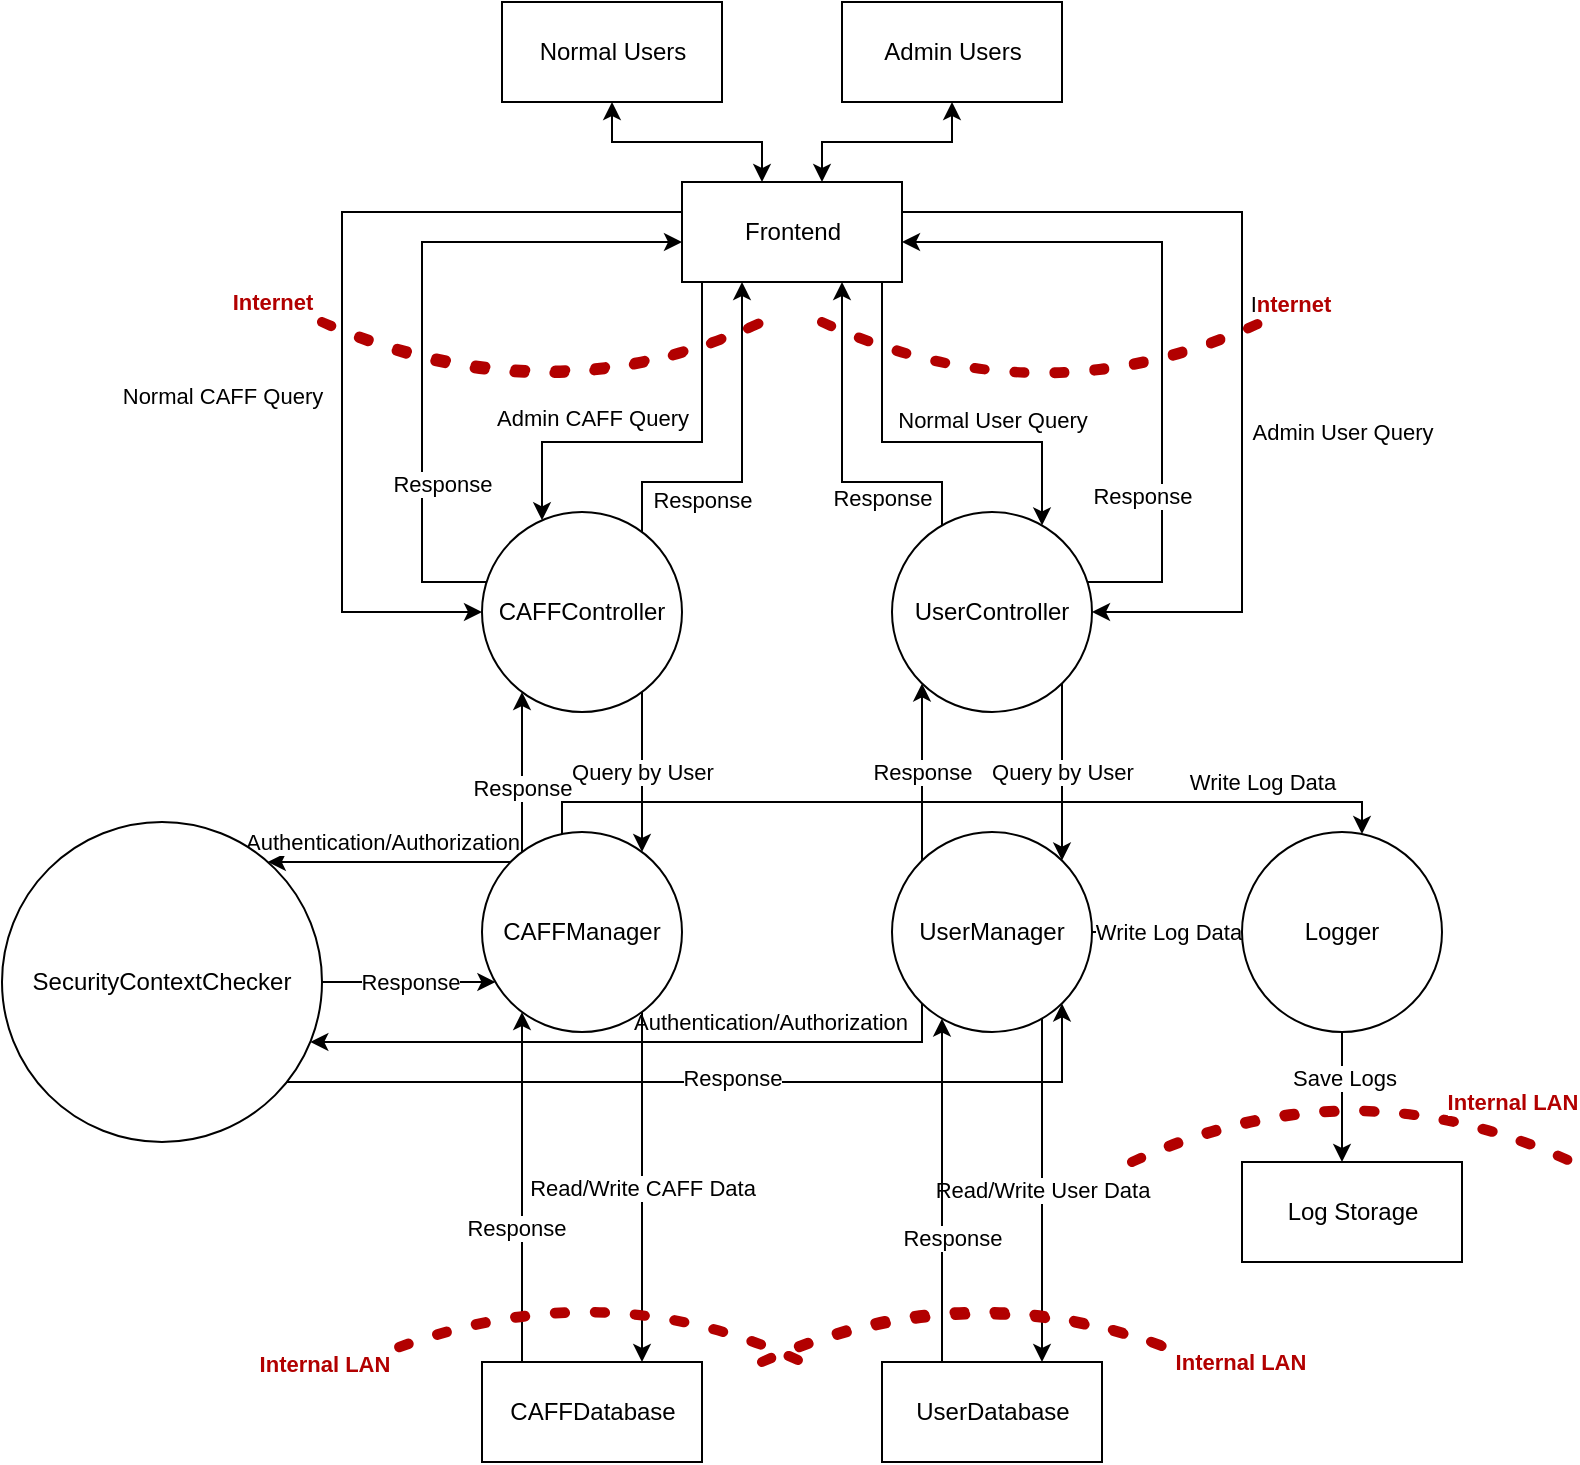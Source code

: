 <mxfile version="20.4.1" type="device"><diagram id="hvYiyGDjqY1dtr-vw65M" name="Page-1"><mxGraphModel dx="1422" dy="762" grid="1" gridSize="10" guides="1" tooltips="1" connect="1" arrows="1" fold="1" page="1" pageScale="1" pageWidth="850" pageHeight="1100" math="0" shadow="0"><root><mxCell id="0"/><mxCell id="1" parent="0"/><mxCell id="VrwnUtM9Px1GdAJl6uYB-10" value="Response" style="edgeStyle=orthogonalEdgeStyle;rounded=0;orthogonalLoop=1;jettySize=auto;html=1;" parent="1" source="-snL9GGnlWOhg4LXgs6E-10" target="-snL9GGnlWOhg4LXgs6E-3" edge="1"><mxGeometry relative="1" as="geometry"><Array as="points"><mxPoint x="260" y="720"/><mxPoint x="260" y="720"/></Array><mxPoint x="200" y="695" as="sourcePoint"/><mxPoint x="280" y="710" as="targetPoint"/></mxGeometry></mxCell><mxCell id="VrwnUtM9Px1GdAJl6uYB-12" style="edgeStyle=orthogonalEdgeStyle;rounded=0;orthogonalLoop=1;jettySize=auto;html=1;" parent="1" source="-snL9GGnlWOhg4LXgs6E-10" target="-snL9GGnlWOhg4LXgs6E-4" edge="1"><mxGeometry relative="1" as="geometry"><Array as="points"><mxPoint x="570" y="770"/></Array><mxPoint x="200" y="770" as="sourcePoint"/><mxPoint x="570" y="720" as="targetPoint"/></mxGeometry></mxCell><mxCell id="VrwnUtM9Px1GdAJl6uYB-27" value="Response" style="edgeLabel;html=1;align=center;verticalAlign=middle;resizable=0;points=[];" parent="VrwnUtM9Px1GdAJl6uYB-12" vertex="1" connectable="0"><mxGeometry x="0.043" y="2" relative="1" as="geometry"><mxPoint as="offset"/></mxGeometry></mxCell><mxCell id="VrwnUtM9Px1GdAJl6uYB-4" value="Query by User" style="edgeStyle=orthogonalEdgeStyle;rounded=0;orthogonalLoop=1;jettySize=auto;html=1;" parent="1" source="-snL9GGnlWOhg4LXgs6E-1" target="-snL9GGnlWOhg4LXgs6E-3" edge="1"><mxGeometry relative="1" as="geometry"><Array as="points"><mxPoint x="360" y="610"/><mxPoint x="360" y="610"/></Array><mxPoint x="300" y="560" as="sourcePoint"/><mxPoint x="360" y="670" as="targetPoint"/></mxGeometry></mxCell><mxCell id="VrwnUtM9Px1GdAJl6uYB-36" style="edgeStyle=orthogonalEdgeStyle;rounded=0;sketch=0;orthogonalLoop=1;jettySize=auto;html=1;shadow=0;strokeWidth=1;fontSize=2;endSize=6;" parent="1" source="-snL9GGnlWOhg4LXgs6E-1" target="VrwnUtM9Px1GdAJl6uYB-30" edge="1"><mxGeometry relative="1" as="geometry"><Array as="points"><mxPoint x="250" y="520"/><mxPoint x="250" y="350"/></Array><mxPoint x="280" y="520" as="sourcePoint"/></mxGeometry></mxCell><mxCell id="VrwnUtM9Px1GdAJl6uYB-45" value="Response" style="edgeLabel;html=1;align=center;verticalAlign=middle;resizable=0;points=[];fontSize=11;" parent="VrwnUtM9Px1GdAJl6uYB-36" vertex="1" connectable="0"><mxGeometry x="-0.505" relative="1" as="geometry"><mxPoint x="10" as="offset"/></mxGeometry></mxCell><mxCell id="VrwnUtM9Px1GdAJl6uYB-40" style="edgeStyle=orthogonalEdgeStyle;rounded=0;sketch=0;orthogonalLoop=1;jettySize=auto;html=1;shadow=0;strokeWidth=1;fontSize=2;endSize=6;" parent="1" source="-snL9GGnlWOhg4LXgs6E-1" target="VrwnUtM9Px1GdAJl6uYB-30" edge="1"><mxGeometry relative="1" as="geometry"><mxPoint x="540" y="360" as="targetPoint"/><Array as="points"><mxPoint x="360" y="470"/><mxPoint x="410" y="470"/></Array><mxPoint x="360" y="510" as="sourcePoint"/></mxGeometry></mxCell><mxCell id="VrwnUtM9Px1GdAJl6uYB-47" value="Response" style="edgeLabel;html=1;align=center;verticalAlign=middle;resizable=0;points=[];fontSize=11;" parent="VrwnUtM9Px1GdAJl6uYB-40" vertex="1" connectable="0"><mxGeometry x="0.806" y="2" relative="1" as="geometry"><mxPoint x="-18" y="92" as="offset"/></mxGeometry></mxCell><mxCell id="VrwnUtM9Px1GdAJl6uYB-7" value="Response" style="edgeStyle=orthogonalEdgeStyle;rounded=0;orthogonalLoop=1;jettySize=auto;html=1;" parent="1" source="-snL9GGnlWOhg4LXgs6E-4" target="-snL9GGnlWOhg4LXgs6E-2" edge="1"><mxGeometry relative="1" as="geometry"><Array as="points"><mxPoint x="500" y="610"/><mxPoint x="500" y="610"/></Array><mxPoint x="500" y="670" as="sourcePoint"/><mxPoint x="570" y="560" as="targetPoint"/></mxGeometry></mxCell><mxCell id="VrwnUtM9Px1GdAJl6uYB-11" style="edgeStyle=orthogonalEdgeStyle;rounded=0;orthogonalLoop=1;jettySize=auto;html=1;" parent="1" source="-snL9GGnlWOhg4LXgs6E-4" target="-snL9GGnlWOhg4LXgs6E-10" edge="1"><mxGeometry relative="1" as="geometry"><Array as="points"><mxPoint x="500" y="750"/></Array><mxPoint x="500" y="720" as="sourcePoint"/><mxPoint x="200" y="750" as="targetPoint"/></mxGeometry></mxCell><mxCell id="VrwnUtM9Px1GdAJl6uYB-26" value="Authentication/Authorization" style="edgeLabel;html=1;align=center;verticalAlign=middle;resizable=0;points=[];" parent="VrwnUtM9Px1GdAJl6uYB-11" vertex="1" connectable="0"><mxGeometry x="0.697" y="5" relative="1" as="geometry"><mxPoint x="180" y="-15" as="offset"/></mxGeometry></mxCell><mxCell id="VrwnUtM9Px1GdAJl6uYB-16" value="Read/Write User Data" style="edgeStyle=orthogonalEdgeStyle;rounded=0;orthogonalLoop=1;jettySize=auto;html=1;" parent="1" source="-snL9GGnlWOhg4LXgs6E-4" target="qdXoBajpScxkdzgFE5A5-8" edge="1"><mxGeometry relative="1" as="geometry"><Array as="points"><mxPoint x="560" y="810"/><mxPoint x="560" y="810"/></Array><mxPoint x="510" y="720" as="sourcePoint"/></mxGeometry></mxCell><mxCell id="VrwnUtM9Px1GdAJl6uYB-18" value="Write Log Data" style="edgeStyle=orthogonalEdgeStyle;rounded=0;orthogonalLoop=1;jettySize=auto;html=1;" parent="1" source="-snL9GGnlWOhg4LXgs6E-4" target="-snL9GGnlWOhg4LXgs6E-5" edge="1"><mxGeometry relative="1" as="geometry"><Array as="points"><mxPoint x="620" y="695"/><mxPoint x="620" y="695"/></Array><mxPoint x="590" y="680" as="sourcePoint"/><mxPoint x="660" y="680" as="targetPoint"/></mxGeometry></mxCell><mxCell id="VrwnUtM9Px1GdAJl6uYB-56" style="edgeStyle=orthogonalEdgeStyle;rounded=0;sketch=0;orthogonalLoop=1;jettySize=auto;html=1;shadow=0;strokeWidth=1;fontSize=11;fontColor=#B20000;endSize=6;" parent="1" source="-snL9GGnlWOhg4LXgs6E-5" target="VrwnUtM9Px1GdAJl6uYB-55" edge="1"><mxGeometry relative="1" as="geometry"><Array as="points"><mxPoint x="710" y="790"/><mxPoint x="710" y="790"/></Array><mxPoint x="715" y="720" as="sourcePoint"/></mxGeometry></mxCell><mxCell id="VrwnUtM9Px1GdAJl6uYB-57" value="&lt;font color=&quot;#000000&quot;&gt;Save Logs&lt;/font&gt;" style="edgeLabel;html=1;align=center;verticalAlign=middle;resizable=0;points=[];fontSize=11;fontColor=#B20000;" parent="VrwnUtM9Px1GdAJl6uYB-56" vertex="1" connectable="0"><mxGeometry x="-0.289" y="1" relative="1" as="geometry"><mxPoint as="offset"/></mxGeometry></mxCell><mxCell id="VrwnUtM9Px1GdAJl6uYB-6" value="Query by User" style="edgeStyle=orthogonalEdgeStyle;rounded=0;orthogonalLoop=1;jettySize=auto;html=1;" parent="1" source="-snL9GGnlWOhg4LXgs6E-2" target="-snL9GGnlWOhg4LXgs6E-4" edge="1"><mxGeometry relative="1" as="geometry"><Array as="points"><mxPoint x="570" y="610"/><mxPoint x="570" y="610"/></Array><mxPoint x="500" y="560" as="sourcePoint"/><mxPoint x="560" y="670" as="targetPoint"/></mxGeometry></mxCell><mxCell id="VrwnUtM9Px1GdAJl6uYB-38" style="edgeStyle=orthogonalEdgeStyle;rounded=0;sketch=0;orthogonalLoop=1;jettySize=auto;html=1;shadow=0;strokeWidth=1;fontSize=2;endSize=6;" parent="1" source="-snL9GGnlWOhg4LXgs6E-2" target="VrwnUtM9Px1GdAJl6uYB-30" edge="1"><mxGeometry relative="1" as="geometry"><mxPoint x="590" y="350" as="targetPoint"/><Array as="points"><mxPoint x="620" y="520"/><mxPoint x="620" y="350"/></Array><mxPoint x="590" y="520" as="sourcePoint"/></mxGeometry></mxCell><mxCell id="VrwnUtM9Px1GdAJl6uYB-51" value="Response" style="edgeLabel;html=1;align=center;verticalAlign=middle;resizable=0;points=[];fontSize=11;" parent="VrwnUtM9Px1GdAJl6uYB-38" vertex="1" connectable="0"><mxGeometry x="-0.524" relative="1" as="geometry"><mxPoint x="-10" as="offset"/></mxGeometry></mxCell><mxCell id="VrwnUtM9Px1GdAJl6uYB-39" style="edgeStyle=orthogonalEdgeStyle;rounded=0;sketch=0;orthogonalLoop=1;jettySize=auto;html=1;shadow=0;strokeWidth=1;fontSize=2;endSize=6;" parent="1" source="-snL9GGnlWOhg4LXgs6E-2" target="VrwnUtM9Px1GdAJl6uYB-30" edge="1"><mxGeometry relative="1" as="geometry"><Array as="points"><mxPoint x="510" y="470"/><mxPoint x="460" y="470"/></Array><mxPoint x="510" y="510" as="sourcePoint"/></mxGeometry></mxCell><mxCell id="VrwnUtM9Px1GdAJl6uYB-49" value="Response" style="edgeLabel;html=1;align=center;verticalAlign=middle;resizable=0;points=[];fontSize=11;" parent="VrwnUtM9Px1GdAJl6uYB-39" vertex="1" connectable="0"><mxGeometry x="0.726" y="3" relative="1" as="geometry"><mxPoint x="23" y="84" as="offset"/></mxGeometry></mxCell><mxCell id="VrwnUtM9Px1GdAJl6uYB-17" style="edgeStyle=orthogonalEdgeStyle;rounded=0;orthogonalLoop=1;jettySize=auto;html=1;" parent="1" source="qdXoBajpScxkdzgFE5A5-8" target="-snL9GGnlWOhg4LXgs6E-4" edge="1"><mxGeometry relative="1" as="geometry"><Array as="points"><mxPoint x="510" y="820"/><mxPoint x="510" y="820"/></Array><mxPoint x="550" y="720" as="targetPoint"/></mxGeometry></mxCell><mxCell id="VrwnUtM9Px1GdAJl6uYB-29" value="Response" style="edgeLabel;html=1;align=center;verticalAlign=middle;resizable=0;points=[];" parent="VrwnUtM9Px1GdAJl6uYB-17" vertex="1" connectable="0"><mxGeometry x="-0.274" y="-5" relative="1" as="geometry"><mxPoint as="offset"/></mxGeometry></mxCell><mxCell id="qdXoBajpScxkdzgFE5A5-8" value="UserDatabase" style="html=1;rounded=0;" parent="1" vertex="1"><mxGeometry x="480" y="910" width="110" height="50" as="geometry"/></mxCell><mxCell id="VrwnUtM9Px1GdAJl6uYB-15" style="edgeStyle=orthogonalEdgeStyle;rounded=0;orthogonalLoop=1;jettySize=auto;html=1;" parent="1" source="qdXoBajpScxkdzgFE5A5-9" target="-snL9GGnlWOhg4LXgs6E-3" edge="1"><mxGeometry relative="1" as="geometry"><Array as="points"><mxPoint x="300" y="830"/><mxPoint x="300" y="830"/></Array><mxPoint x="370" y="720" as="targetPoint"/></mxGeometry></mxCell><mxCell id="VrwnUtM9Px1GdAJl6uYB-28" value="Response" style="edgeLabel;html=1;align=center;verticalAlign=middle;resizable=0;points=[];" parent="VrwnUtM9Px1GdAJl6uYB-15" vertex="1" connectable="0"><mxGeometry x="-0.232" y="3" relative="1" as="geometry"><mxPoint as="offset"/></mxGeometry></mxCell><mxCell id="qdXoBajpScxkdzgFE5A5-9" value="CAFFDatabase" style="html=1;rounded=0;" parent="1" vertex="1"><mxGeometry x="280" y="910" width="110" height="50" as="geometry"/></mxCell><mxCell id="VrwnUtM9Px1GdAJl6uYB-5" value="Response" style="edgeStyle=orthogonalEdgeStyle;rounded=0;orthogonalLoop=1;jettySize=auto;html=1;" parent="1" target="-snL9GGnlWOhg4LXgs6E-1" edge="1"><mxGeometry relative="1" as="geometry"><Array as="points"><mxPoint x="300" y="640"/><mxPoint x="300" y="640"/></Array><mxPoint x="300" y="670" as="sourcePoint"/><mxPoint x="370" y="560" as="targetPoint"/></mxGeometry></mxCell><mxCell id="VrwnUtM9Px1GdAJl6uYB-9" value="Authentication/Authorization" style="edgeStyle=orthogonalEdgeStyle;rounded=0;orthogonalLoop=1;jettySize=auto;html=1;" parent="1" source="-snL9GGnlWOhg4LXgs6E-3" target="-snL9GGnlWOhg4LXgs6E-10" edge="1"><mxGeometry x="0.059" y="-10" relative="1" as="geometry"><Array as="points"><mxPoint x="230" y="660"/><mxPoint x="230" y="660"/></Array><mxPoint as="offset"/><mxPoint x="280" y="680" as="sourcePoint"/><mxPoint x="230" y="695" as="targetPoint"/></mxGeometry></mxCell><mxCell id="VrwnUtM9Px1GdAJl6uYB-13" value="Read/Write CAFF Data" style="edgeStyle=orthogonalEdgeStyle;rounded=0;orthogonalLoop=1;jettySize=auto;html=1;" parent="1" source="-snL9GGnlWOhg4LXgs6E-3" target="qdXoBajpScxkdzgFE5A5-9" edge="1"><mxGeometry relative="1" as="geometry"><Array as="points"><mxPoint x="360" y="870"/><mxPoint x="360" y="870"/></Array><mxPoint x="300" y="720" as="sourcePoint"/></mxGeometry></mxCell><mxCell id="VrwnUtM9Px1GdAJl6uYB-20" style="edgeStyle=orthogonalEdgeStyle;rounded=0;orthogonalLoop=1;jettySize=auto;html=1;" parent="1" source="-snL9GGnlWOhg4LXgs6E-3" target="-snL9GGnlWOhg4LXgs6E-5" edge="1"><mxGeometry relative="1" as="geometry"><Array as="points"><mxPoint x="320" y="630"/><mxPoint x="720" y="630"/></Array><mxPoint x="320" y="670" as="sourcePoint"/><mxPoint x="720" y="670" as="targetPoint"/></mxGeometry></mxCell><mxCell id="-snL9GGnlWOhg4LXgs6E-9" value="Write Log Data" style="edgeLabel;html=1;align=center;verticalAlign=middle;resizable=0;points=[];" vertex="1" connectable="0" parent="VrwnUtM9Px1GdAJl6uYB-20"><mxGeometry x="0.435" y="4" relative="1" as="geometry"><mxPoint x="56" y="-6" as="offset"/></mxGeometry></mxCell><mxCell id="VrwnUtM9Px1GdAJl6uYB-22" value="" style="endArrow=none;dashed=1;html=1;dashPattern=1 3;strokeWidth=5;curved=1;fillColor=#e51400;strokeColor=#B20000;sketch=1;" parent="1" edge="1"><mxGeometry width="50" height="50" relative="1" as="geometry"><mxPoint x="200" y="390" as="sourcePoint"/><mxPoint x="420" y="390" as="targetPoint"/><Array as="points"><mxPoint x="310" y="440"/></Array></mxGeometry></mxCell><mxCell id="VrwnUtM9Px1GdAJl6uYB-53" value="&lt;b&gt;Internet&lt;/b&gt;" style="edgeLabel;html=1;align=center;verticalAlign=middle;resizable=0;points=[];fontSize=11;fontColor=#B20000;" parent="VrwnUtM9Px1GdAJl6uYB-22" vertex="1" connectable="0"><mxGeometry x="-0.603" y="1" relative="1" as="geometry"><mxPoint x="-69" y="-29" as="offset"/></mxGeometry></mxCell><mxCell id="VrwnUtM9Px1GdAJl6uYB-23" value="I&lt;font color=&quot;#b20000&quot;&gt;&lt;b&gt;nternet&lt;/b&gt;&lt;/font&gt;" style="endArrow=none;dashed=1;html=1;dashPattern=1 3;strokeWidth=5;curved=1;fillColor=#e51400;strokeColor=#B20000;sketch=1;fontColor=#B200000;" parent="1" edge="1"><mxGeometry x="1" y="18" width="50" height="50" relative="1" as="geometry"><mxPoint x="450" y="390" as="sourcePoint"/><mxPoint x="670" y="390" as="targetPoint"/><Array as="points"><mxPoint x="560" y="440"/></Array><mxPoint x="22" y="7" as="offset"/></mxGeometry></mxCell><mxCell id="VrwnUtM9Px1GdAJl6uYB-24" value="" style="endArrow=none;dashed=1;html=1;dashPattern=1 3;strokeWidth=5;curved=1;fillColor=#e51400;strokeColor=#B20000;shadow=0;sketch=1;" parent="1" edge="1"><mxGeometry width="50" height="50" relative="1" as="geometry"><mxPoint x="220" y="910" as="sourcePoint"/><mxPoint x="440" y="910" as="targetPoint"/><Array as="points"><mxPoint x="330" y="860"/></Array></mxGeometry></mxCell><mxCell id="VrwnUtM9Px1GdAJl6uYB-54" value="&lt;b&gt;Internal LAN&lt;/b&gt;" style="edgeLabel;html=1;align=center;verticalAlign=middle;resizable=0;points=[];fontSize=11;fontColor=#B20000;" parent="VrwnUtM9Px1GdAJl6uYB-24" vertex="1" connectable="0"><mxGeometry x="-0.848" y="-1" relative="1" as="geometry"><mxPoint x="-37" y="7" as="offset"/></mxGeometry></mxCell><mxCell id="VrwnUtM9Px1GdAJl6uYB-25" value="&lt;font color=&quot;#b20000&quot;&gt;&lt;b&gt;Internal LAN&lt;/b&gt;&lt;/font&gt;" style="endArrow=none;dashed=1;html=1;dashPattern=1 3;strokeWidth=5;curved=1;fillColor=#e51400;strokeColor=#B20000;shadow=0;sketch=1;" parent="1" edge="1"><mxGeometry x="1" y="20" width="50" height="50" relative="1" as="geometry"><mxPoint x="420" y="910" as="sourcePoint"/><mxPoint x="640" y="910" as="targetPoint"/><Array as="points"><mxPoint x="530" y="860"/></Array><mxPoint x="11" y="18" as="offset"/></mxGeometry></mxCell><mxCell id="VrwnUtM9Px1GdAJl6uYB-32" style="edgeStyle=orthogonalEdgeStyle;sketch=0;orthogonalLoop=1;jettySize=auto;html=1;shadow=0;strokeWidth=1;fontSize=11;rounded=0;endSize=6;" parent="1" source="VrwnUtM9Px1GdAJl6uYB-30" target="-snL9GGnlWOhg4LXgs6E-1" edge="1"><mxGeometry relative="1" as="geometry"><Array as="points"><mxPoint x="210" y="335"/><mxPoint x="210" y="535"/></Array><mxPoint x="280" y="535" as="targetPoint"/></mxGeometry></mxCell><mxCell id="VrwnUtM9Px1GdAJl6uYB-44" value="Normal CAFF Query" style="edgeLabel;html=1;align=center;verticalAlign=middle;resizable=0;points=[];fontSize=11;" parent="VrwnUtM9Px1GdAJl6uYB-32" vertex="1" connectable="0"><mxGeometry x="0.214" relative="1" as="geometry"><mxPoint x="-60" y="-5" as="offset"/></mxGeometry></mxCell><mxCell id="VrwnUtM9Px1GdAJl6uYB-33" style="edgeStyle=orthogonalEdgeStyle;rounded=0;sketch=0;orthogonalLoop=1;jettySize=auto;html=1;shadow=0;strokeWidth=1;fontSize=11;endSize=6;" parent="1" source="VrwnUtM9Px1GdAJl6uYB-30" target="-snL9GGnlWOhg4LXgs6E-2" edge="1"><mxGeometry relative="1" as="geometry"><Array as="points"><mxPoint x="480" y="450"/><mxPoint x="560" y="450"/></Array><mxPoint x="560" y="510" as="targetPoint"/></mxGeometry></mxCell><mxCell id="VrwnUtM9Px1GdAJl6uYB-48" value="Normal User Query" style="edgeLabel;html=1;align=center;verticalAlign=middle;resizable=0;points=[];fontSize=11;" parent="VrwnUtM9Px1GdAJl6uYB-33" vertex="1" connectable="0"><mxGeometry x="-0.867" y="-3" relative="1" as="geometry"><mxPoint x="58" y="55" as="offset"/></mxGeometry></mxCell><mxCell id="VrwnUtM9Px1GdAJl6uYB-30" value="Frontend" style="html=1;rounded=0;" parent="1" vertex="1"><mxGeometry x="380" y="320" width="110" height="50" as="geometry"/></mxCell><mxCell id="VrwnUtM9Px1GdAJl6uYB-34" style="edgeStyle=orthogonalEdgeStyle;rounded=0;sketch=0;orthogonalLoop=1;jettySize=auto;html=1;shadow=0;strokeWidth=1;fontSize=2;endSize=6;" parent="1" source="VrwnUtM9Px1GdAJl6uYB-30" target="-snL9GGnlWOhg4LXgs6E-2" edge="1"><mxGeometry relative="1" as="geometry"><mxPoint x="590" y="335" as="sourcePoint"/><Array as="points"><mxPoint x="660" y="335"/><mxPoint x="660" y="535"/></Array><mxPoint x="590" y="535" as="targetPoint"/></mxGeometry></mxCell><mxCell id="VrwnUtM9Px1GdAJl6uYB-50" value="Admin User Query" style="edgeLabel;html=1;align=center;verticalAlign=middle;resizable=0;points=[];fontSize=11;" parent="VrwnUtM9Px1GdAJl6uYB-34" vertex="1" connectable="0"><mxGeometry x="0.393" relative="1" as="geometry"><mxPoint x="50" y="-30" as="offset"/></mxGeometry></mxCell><mxCell id="VrwnUtM9Px1GdAJl6uYB-35" style="edgeStyle=orthogonalEdgeStyle;rounded=0;sketch=0;orthogonalLoop=1;jettySize=auto;html=1;shadow=0;strokeWidth=1;fontSize=2;endSize=6;" parent="1" source="VrwnUtM9Px1GdAJl6uYB-30" target="-snL9GGnlWOhg4LXgs6E-1" edge="1"><mxGeometry relative="1" as="geometry"><mxPoint x="500" y="360" as="sourcePoint"/><Array as="points"><mxPoint x="390" y="450"/><mxPoint x="310" y="450"/></Array><mxPoint x="310" y="510" as="targetPoint"/></mxGeometry></mxCell><mxCell id="VrwnUtM9Px1GdAJl6uYB-46" value="Admin CAFF Query" style="edgeLabel;html=1;align=center;verticalAlign=middle;resizable=0;points=[];fontSize=11;" parent="VrwnUtM9Px1GdAJl6uYB-35" vertex="1" connectable="0"><mxGeometry x="-0.818" y="-4" relative="1" as="geometry"><mxPoint x="-51" y="50" as="offset"/></mxGeometry></mxCell><mxCell id="VrwnUtM9Px1GdAJl6uYB-55" value="Log Storage" style="html=1;rounded=0;" parent="1" vertex="1"><mxGeometry x="660" y="810" width="110" height="50" as="geometry"/></mxCell><mxCell id="VrwnUtM9Px1GdAJl6uYB-58" value="&lt;font color=&quot;#b20000&quot;&gt;&lt;b&gt;Internal LAN&lt;/b&gt;&lt;/font&gt;" style="endArrow=none;dashed=1;html=1;dashPattern=1 3;strokeWidth=5;curved=1;fillColor=#e51400;strokeColor=#B20000;shadow=0;sketch=1;" parent="1" edge="1"><mxGeometry x="0.671" y="15" width="50" height="50" relative="1" as="geometry"><mxPoint x="605" y="810" as="sourcePoint"/><mxPoint x="825" y="810" as="targetPoint"/><Array as="points"><mxPoint x="715" y="760"/></Array><mxPoint as="offset"/></mxGeometry></mxCell><mxCell id="VrwnUtM9Px1GdAJl6uYB-62" style="edgeStyle=orthogonalEdgeStyle;rounded=0;sketch=0;orthogonalLoop=1;jettySize=auto;html=1;shadow=0;strokeWidth=1;fontSize=11;fontColor=#000000;endSize=6;startArrow=classic;startFill=1;" parent="1" source="VrwnUtM9Px1GdAJl6uYB-60" target="VrwnUtM9Px1GdAJl6uYB-30" edge="1"><mxGeometry relative="1" as="geometry"><Array as="points"><mxPoint x="345" y="300"/><mxPoint x="420" y="300"/></Array></mxGeometry></mxCell><mxCell id="VrwnUtM9Px1GdAJl6uYB-60" value="Normal Users" style="html=1;rounded=0;" parent="1" vertex="1"><mxGeometry x="290" y="230" width="110" height="50" as="geometry"/></mxCell><mxCell id="VrwnUtM9Px1GdAJl6uYB-63" style="edgeStyle=orthogonalEdgeStyle;rounded=0;sketch=0;orthogonalLoop=1;jettySize=auto;html=1;shadow=0;strokeWidth=1;fontSize=11;fontColor=#000000;startArrow=classic;startFill=1;endSize=6;" parent="1" source="VrwnUtM9Px1GdAJl6uYB-61" target="VrwnUtM9Px1GdAJl6uYB-30" edge="1"><mxGeometry relative="1" as="geometry"><Array as="points"><mxPoint x="515" y="300"/><mxPoint x="450" y="300"/></Array></mxGeometry></mxCell><mxCell id="VrwnUtM9Px1GdAJl6uYB-61" value="Admin Users" style="html=1;rounded=0;" parent="1" vertex="1"><mxGeometry x="460" y="230" width="110" height="50" as="geometry"/></mxCell><mxCell id="-snL9GGnlWOhg4LXgs6E-1" value="&lt;span style=&quot;&quot;&gt;CAFFController&lt;/span&gt;" style="ellipse;whiteSpace=wrap;html=1;aspect=fixed;gradientColor=none;" vertex="1" parent="1"><mxGeometry x="280" y="485" width="100" height="100" as="geometry"/></mxCell><mxCell id="-snL9GGnlWOhg4LXgs6E-2" value="&lt;span style=&quot;&quot;&gt;UserController&lt;/span&gt;" style="ellipse;whiteSpace=wrap;html=1;aspect=fixed;gradientColor=none;" vertex="1" parent="1"><mxGeometry x="485" y="485" width="100" height="100" as="geometry"/></mxCell><mxCell id="-snL9GGnlWOhg4LXgs6E-3" value="&lt;span style=&quot;&quot;&gt;CAFFManager&lt;/span&gt;" style="ellipse;whiteSpace=wrap;html=1;aspect=fixed;gradientColor=none;" vertex="1" parent="1"><mxGeometry x="280" y="645" width="100" height="100" as="geometry"/></mxCell><mxCell id="-snL9GGnlWOhg4LXgs6E-4" value="&lt;span style=&quot;&quot;&gt;UserManager&lt;/span&gt;" style="ellipse;whiteSpace=wrap;html=1;aspect=fixed;gradientColor=none;" vertex="1" parent="1"><mxGeometry x="485" y="645" width="100" height="100" as="geometry"/></mxCell><mxCell id="-snL9GGnlWOhg4LXgs6E-5" value="&lt;span style=&quot;&quot;&gt;Logger&lt;/span&gt;" style="ellipse;whiteSpace=wrap;html=1;aspect=fixed;gradientColor=none;" vertex="1" parent="1"><mxGeometry x="660" y="645" width="100" height="100" as="geometry"/></mxCell><mxCell id="-snL9GGnlWOhg4LXgs6E-10" value="SecurityContextChecker" style="ellipse;whiteSpace=wrap;html=1;aspect=fixed;gradientColor=none;" vertex="1" parent="1"><mxGeometry x="40" y="640" width="160" height="160" as="geometry"/></mxCell></root></mxGraphModel></diagram></mxfile>